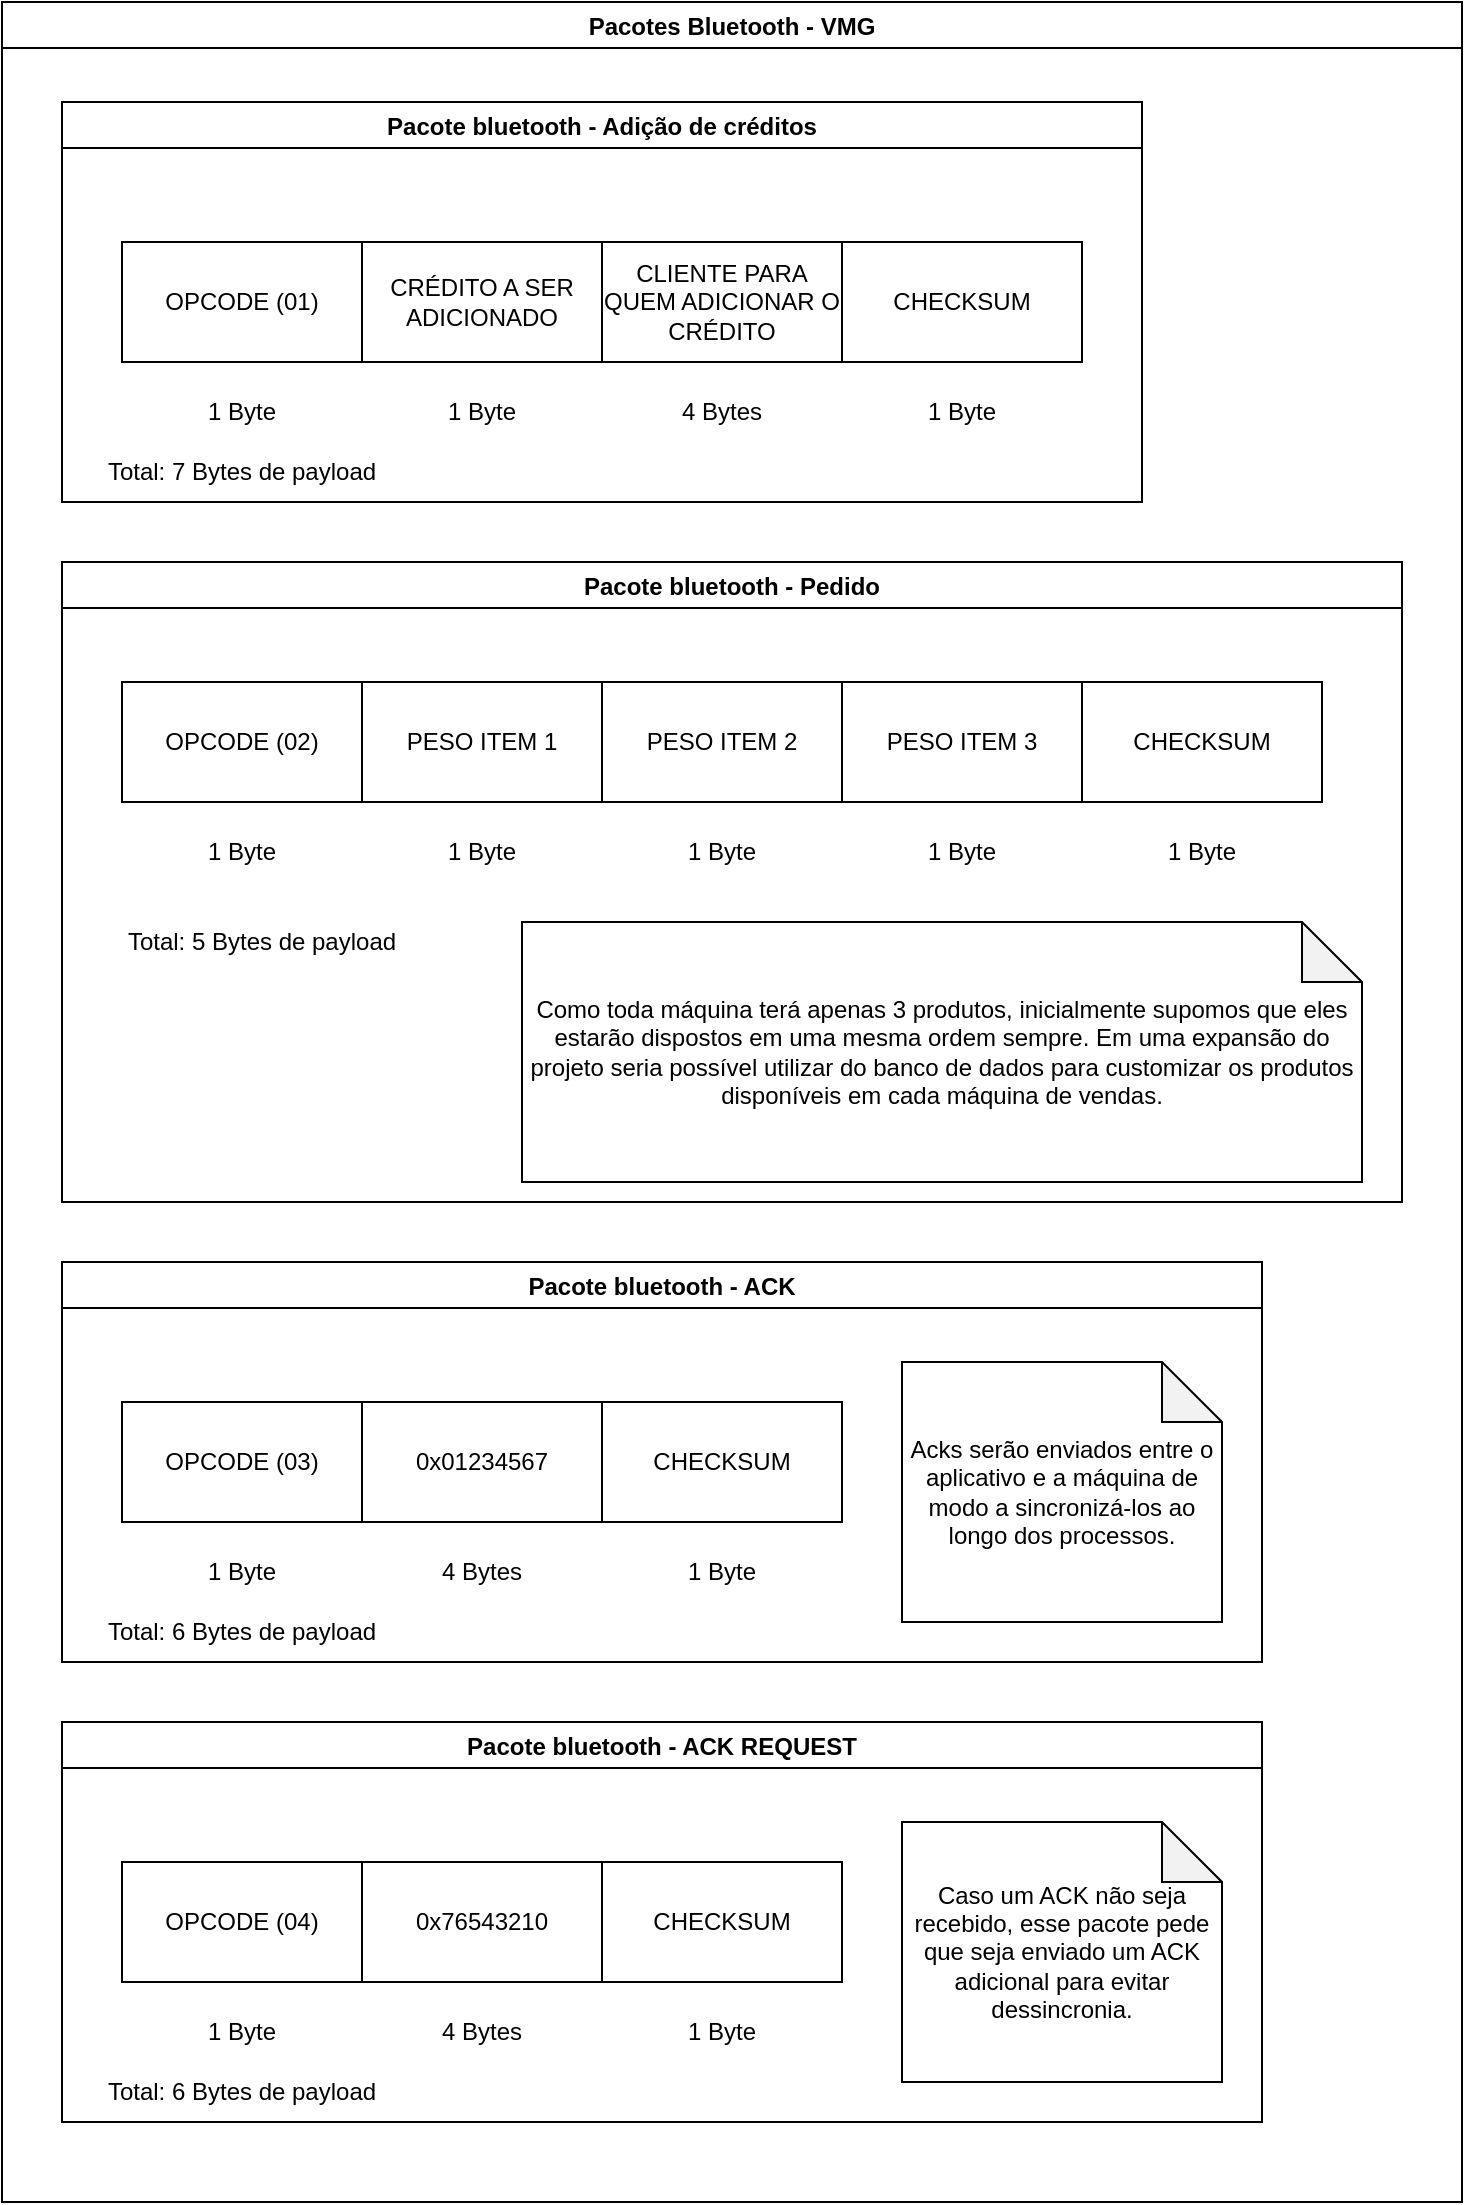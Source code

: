 <mxfile version="17.4.2" type="device"><diagram id="2KYZNR9nKg3js0D-JY5m" name="Page-1"><mxGraphModel dx="1802" dy="1615" grid="1" gridSize="10" guides="1" tooltips="1" connect="1" arrows="1" fold="1" page="1" pageScale="1" pageWidth="700" pageHeight="750" math="0" shadow="0"><root><mxCell id="0"/><mxCell id="1" parent="0"/><mxCell id="A_6qMOfjfYT9CLOdul4R-1" value="OPCODE (02)" style="rounded=0;whiteSpace=wrap;html=1;" vertex="1" parent="1"><mxGeometry x="50" y="230" width="120" height="60" as="geometry"/></mxCell><mxCell id="A_6qMOfjfYT9CLOdul4R-2" value="PESO ITEM 1" style="rounded=0;whiteSpace=wrap;html=1;" vertex="1" parent="1"><mxGeometry x="170" y="230" width="120" height="60" as="geometry"/></mxCell><mxCell id="A_6qMOfjfYT9CLOdul4R-3" value="PESO ITEM 2" style="rounded=0;whiteSpace=wrap;html=1;" vertex="1" parent="1"><mxGeometry x="290" y="230" width="120" height="60" as="geometry"/></mxCell><mxCell id="A_6qMOfjfYT9CLOdul4R-4" value="PESO ITEM 3" style="rounded=0;whiteSpace=wrap;html=1;" vertex="1" parent="1"><mxGeometry x="410" y="230" width="120" height="60" as="geometry"/></mxCell><mxCell id="A_6qMOfjfYT9CLOdul4R-5" value="CHECKSUM" style="rounded=0;whiteSpace=wrap;html=1;" vertex="1" parent="1"><mxGeometry x="530" y="230" width="120" height="60" as="geometry"/></mxCell><mxCell id="A_6qMOfjfYT9CLOdul4R-6" value="Pacote bluetooth - Pedido" style="swimlane;" vertex="1" parent="1"><mxGeometry x="20" y="170" width="670" height="320" as="geometry"/></mxCell><mxCell id="A_6qMOfjfYT9CLOdul4R-7" value="1 Byte" style="text;html=1;strokeColor=none;fillColor=none;align=center;verticalAlign=middle;whiteSpace=wrap;rounded=0;" vertex="1" parent="A_6qMOfjfYT9CLOdul4R-6"><mxGeometry x="60" y="130" width="60" height="30" as="geometry"/></mxCell><mxCell id="A_6qMOfjfYT9CLOdul4R-8" value="1 Byte" style="text;html=1;strokeColor=none;fillColor=none;align=center;verticalAlign=middle;whiteSpace=wrap;rounded=0;" vertex="1" parent="A_6qMOfjfYT9CLOdul4R-6"><mxGeometry x="180" y="130" width="60" height="30" as="geometry"/></mxCell><mxCell id="A_6qMOfjfYT9CLOdul4R-9" value="1 Byte" style="text;html=1;strokeColor=none;fillColor=none;align=center;verticalAlign=middle;whiteSpace=wrap;rounded=0;" vertex="1" parent="A_6qMOfjfYT9CLOdul4R-6"><mxGeometry x="300" y="130" width="60" height="30" as="geometry"/></mxCell><mxCell id="A_6qMOfjfYT9CLOdul4R-10" value="1 Byte" style="text;html=1;strokeColor=none;fillColor=none;align=center;verticalAlign=middle;whiteSpace=wrap;rounded=0;" vertex="1" parent="A_6qMOfjfYT9CLOdul4R-6"><mxGeometry x="420" y="130" width="60" height="30" as="geometry"/></mxCell><mxCell id="A_6qMOfjfYT9CLOdul4R-11" value="1 Byte" style="text;html=1;strokeColor=none;fillColor=none;align=center;verticalAlign=middle;whiteSpace=wrap;rounded=0;" vertex="1" parent="A_6qMOfjfYT9CLOdul4R-6"><mxGeometry x="540" y="130" width="60" height="30" as="geometry"/></mxCell><mxCell id="A_6qMOfjfYT9CLOdul4R-12" value="Total: 5 Bytes de payload" style="text;html=1;strokeColor=none;fillColor=none;align=center;verticalAlign=middle;whiteSpace=wrap;rounded=0;" vertex="1" parent="A_6qMOfjfYT9CLOdul4R-6"><mxGeometry x="30" y="175" width="140" height="30" as="geometry"/></mxCell><mxCell id="A_6qMOfjfYT9CLOdul4R-13" value="Como toda máquina terá apenas 3 produtos, inicialmente supomos que eles estarão dispostos em uma mesma ordem sempre. Em uma expansão do projeto seria possível utilizar do banco de dados para customizar os produtos disponíveis em cada máquina de vendas." style="shape=note;whiteSpace=wrap;html=1;backgroundOutline=1;darkOpacity=0.05;" vertex="1" parent="A_6qMOfjfYT9CLOdul4R-6"><mxGeometry x="230" y="180" width="420" height="130" as="geometry"/></mxCell><mxCell id="A_6qMOfjfYT9CLOdul4R-18" value="Pacote bluetooth - Adição de créditos" style="swimlane;" vertex="1" parent="1"><mxGeometry x="20" y="-60" width="540" height="200" as="geometry"/></mxCell><mxCell id="A_6qMOfjfYT9CLOdul4R-14" value="OPCODE (01)" style="rounded=0;whiteSpace=wrap;html=1;" vertex="1" parent="A_6qMOfjfYT9CLOdul4R-18"><mxGeometry x="30" y="70" width="120" height="60" as="geometry"/></mxCell><mxCell id="A_6qMOfjfYT9CLOdul4R-15" value="CRÉDITO A SER ADICIONADO" style="rounded=0;whiteSpace=wrap;html=1;" vertex="1" parent="A_6qMOfjfYT9CLOdul4R-18"><mxGeometry x="150" y="70" width="120" height="60" as="geometry"/></mxCell><mxCell id="A_6qMOfjfYT9CLOdul4R-16" value="CLIENTE PARA QUEM ADICIONAR O CRÉDITO&lt;span style=&quot;color: rgba(0 , 0 , 0 , 0) ; font-family: monospace ; font-size: 0px&quot;&gt;%3CmxGraphModel%3E%3Croot%3E%3CmxCell%20id%3D%220%22%2F%3E%3CmxCell%20id%3D%221%22%20parent%3D%220%22%2F%3E%3CmxCell%20id%3D%222%22%20value%3D%22CR%C3%89DITO%20A%20SER%20ADICIONADO%22%20style%3D%22rounded%3D0%3BwhiteSpace%3Dwrap%3Bhtml%3D1%3B%22%20vertex%3D%221%22%20parent%3D%221%22%3E%3CmxGeometry%20x%3D%22160%22%20y%3D%2210%22%20width%3D%22120%22%20height%3D%2260%22%20as%3D%22geometry%22%2F%3E%3C%2FmxCell%3E%3C%2Froot%3E%3C%2FmxGraphModel%3E&lt;/span&gt;" style="rounded=0;whiteSpace=wrap;html=1;" vertex="1" parent="A_6qMOfjfYT9CLOdul4R-18"><mxGeometry x="270" y="70" width="120" height="60" as="geometry"/></mxCell><mxCell id="A_6qMOfjfYT9CLOdul4R-17" value="CHECKSUM" style="rounded=0;whiteSpace=wrap;html=1;" vertex="1" parent="A_6qMOfjfYT9CLOdul4R-18"><mxGeometry x="390" y="70" width="120" height="60" as="geometry"/></mxCell><mxCell id="A_6qMOfjfYT9CLOdul4R-19" value="1 Byte" style="text;html=1;strokeColor=none;fillColor=none;align=center;verticalAlign=middle;whiteSpace=wrap;rounded=0;" vertex="1" parent="A_6qMOfjfYT9CLOdul4R-18"><mxGeometry x="60" y="140" width="60" height="30" as="geometry"/></mxCell><mxCell id="A_6qMOfjfYT9CLOdul4R-20" value="1 Byte" style="text;html=1;strokeColor=none;fillColor=none;align=center;verticalAlign=middle;whiteSpace=wrap;rounded=0;" vertex="1" parent="A_6qMOfjfYT9CLOdul4R-18"><mxGeometry x="180" y="140" width="60" height="30" as="geometry"/></mxCell><mxCell id="A_6qMOfjfYT9CLOdul4R-21" value="4 Bytes" style="text;html=1;strokeColor=none;fillColor=none;align=center;verticalAlign=middle;whiteSpace=wrap;rounded=0;" vertex="1" parent="A_6qMOfjfYT9CLOdul4R-18"><mxGeometry x="300" y="140" width="60" height="30" as="geometry"/></mxCell><mxCell id="A_6qMOfjfYT9CLOdul4R-22" value="1 Byte" style="text;html=1;strokeColor=none;fillColor=none;align=center;verticalAlign=middle;whiteSpace=wrap;rounded=0;" vertex="1" parent="A_6qMOfjfYT9CLOdul4R-18"><mxGeometry x="420" y="140" width="60" height="30" as="geometry"/></mxCell><mxCell id="A_6qMOfjfYT9CLOdul4R-23" value="Total: 7 Bytes de payload" style="text;html=1;strokeColor=none;fillColor=none;align=center;verticalAlign=middle;whiteSpace=wrap;rounded=0;" vertex="1" parent="A_6qMOfjfYT9CLOdul4R-18"><mxGeometry x="20" y="170" width="140" height="30" as="geometry"/></mxCell><mxCell id="A_6qMOfjfYT9CLOdul4R-24" value="Pacote bluetooth - ACK" style="swimlane;" vertex="1" parent="1"><mxGeometry x="20" y="520" width="600" height="200" as="geometry"/></mxCell><mxCell id="A_6qMOfjfYT9CLOdul4R-25" value="OPCODE (03)" style="rounded=0;whiteSpace=wrap;html=1;" vertex="1" parent="A_6qMOfjfYT9CLOdul4R-24"><mxGeometry x="30" y="70" width="120" height="60" as="geometry"/></mxCell><mxCell id="A_6qMOfjfYT9CLOdul4R-26" value="0x01234567" style="rounded=0;whiteSpace=wrap;html=1;" vertex="1" parent="A_6qMOfjfYT9CLOdul4R-24"><mxGeometry x="150" y="70" width="120" height="60" as="geometry"/></mxCell><mxCell id="A_6qMOfjfYT9CLOdul4R-28" value="CHECKSUM" style="rounded=0;whiteSpace=wrap;html=1;" vertex="1" parent="A_6qMOfjfYT9CLOdul4R-24"><mxGeometry x="270" y="70" width="120" height="60" as="geometry"/></mxCell><mxCell id="A_6qMOfjfYT9CLOdul4R-29" value="1 Byte" style="text;html=1;strokeColor=none;fillColor=none;align=center;verticalAlign=middle;whiteSpace=wrap;rounded=0;" vertex="1" parent="A_6qMOfjfYT9CLOdul4R-24"><mxGeometry x="60" y="140" width="60" height="30" as="geometry"/></mxCell><mxCell id="A_6qMOfjfYT9CLOdul4R-30" value="4 Bytes" style="text;html=1;strokeColor=none;fillColor=none;align=center;verticalAlign=middle;whiteSpace=wrap;rounded=0;" vertex="1" parent="A_6qMOfjfYT9CLOdul4R-24"><mxGeometry x="180" y="140" width="60" height="30" as="geometry"/></mxCell><mxCell id="A_6qMOfjfYT9CLOdul4R-31" value="1 Byte" style="text;html=1;strokeColor=none;fillColor=none;align=center;verticalAlign=middle;whiteSpace=wrap;rounded=0;" vertex="1" parent="A_6qMOfjfYT9CLOdul4R-24"><mxGeometry x="300" y="140" width="60" height="30" as="geometry"/></mxCell><mxCell id="A_6qMOfjfYT9CLOdul4R-33" value="Total: 6 Bytes de payload" style="text;html=1;strokeColor=none;fillColor=none;align=center;verticalAlign=middle;whiteSpace=wrap;rounded=0;" vertex="1" parent="A_6qMOfjfYT9CLOdul4R-24"><mxGeometry x="20" y="170" width="140" height="30" as="geometry"/></mxCell><mxCell id="A_6qMOfjfYT9CLOdul4R-34" value="Acks serão enviados entre o aplicativo e a máquina de modo a sincronizá-los ao longo dos processos." style="shape=note;whiteSpace=wrap;html=1;backgroundOutline=1;darkOpacity=0.05;" vertex="1" parent="A_6qMOfjfYT9CLOdul4R-24"><mxGeometry x="420" y="50" width="160" height="130" as="geometry"/></mxCell><mxCell id="A_6qMOfjfYT9CLOdul4R-36" value="Pacote bluetooth - ACK REQUEST" style="swimlane;" vertex="1" parent="1"><mxGeometry x="20" y="750" width="600" height="200" as="geometry"/></mxCell><mxCell id="A_6qMOfjfYT9CLOdul4R-37" value="OPCODE (04)" style="rounded=0;whiteSpace=wrap;html=1;" vertex="1" parent="A_6qMOfjfYT9CLOdul4R-36"><mxGeometry x="30" y="70" width="120" height="60" as="geometry"/></mxCell><mxCell id="A_6qMOfjfYT9CLOdul4R-38" value="0x76543210" style="rounded=0;whiteSpace=wrap;html=1;" vertex="1" parent="A_6qMOfjfYT9CLOdul4R-36"><mxGeometry x="150" y="70" width="120" height="60" as="geometry"/></mxCell><mxCell id="A_6qMOfjfYT9CLOdul4R-39" value="CHECKSUM" style="rounded=0;whiteSpace=wrap;html=1;" vertex="1" parent="A_6qMOfjfYT9CLOdul4R-36"><mxGeometry x="270" y="70" width="120" height="60" as="geometry"/></mxCell><mxCell id="A_6qMOfjfYT9CLOdul4R-40" value="1 Byte" style="text;html=1;strokeColor=none;fillColor=none;align=center;verticalAlign=middle;whiteSpace=wrap;rounded=0;" vertex="1" parent="A_6qMOfjfYT9CLOdul4R-36"><mxGeometry x="60" y="140" width="60" height="30" as="geometry"/></mxCell><mxCell id="A_6qMOfjfYT9CLOdul4R-41" value="4 Bytes" style="text;html=1;strokeColor=none;fillColor=none;align=center;verticalAlign=middle;whiteSpace=wrap;rounded=0;" vertex="1" parent="A_6qMOfjfYT9CLOdul4R-36"><mxGeometry x="180" y="140" width="60" height="30" as="geometry"/></mxCell><mxCell id="A_6qMOfjfYT9CLOdul4R-42" value="1 Byte" style="text;html=1;strokeColor=none;fillColor=none;align=center;verticalAlign=middle;whiteSpace=wrap;rounded=0;" vertex="1" parent="A_6qMOfjfYT9CLOdul4R-36"><mxGeometry x="300" y="140" width="60" height="30" as="geometry"/></mxCell><mxCell id="A_6qMOfjfYT9CLOdul4R-43" value="Total: 6 Bytes de payload" style="text;html=1;strokeColor=none;fillColor=none;align=center;verticalAlign=middle;whiteSpace=wrap;rounded=0;" vertex="1" parent="A_6qMOfjfYT9CLOdul4R-36"><mxGeometry x="20" y="170" width="140" height="30" as="geometry"/></mxCell><mxCell id="A_6qMOfjfYT9CLOdul4R-44" value="Caso um ACK não seja recebido, esse pacote pede que seja enviado um ACK adicional para evitar dessincronia." style="shape=note;whiteSpace=wrap;html=1;backgroundOutline=1;darkOpacity=0.05;" vertex="1" parent="A_6qMOfjfYT9CLOdul4R-36"><mxGeometry x="420" y="50" width="160" height="130" as="geometry"/></mxCell><mxCell id="A_6qMOfjfYT9CLOdul4R-45" value="Pacotes Bluetooth - VMG" style="swimlane;" vertex="1" parent="1"><mxGeometry x="-10" y="-110" width="730" height="1100" as="geometry"/></mxCell></root></mxGraphModel></diagram></mxfile>